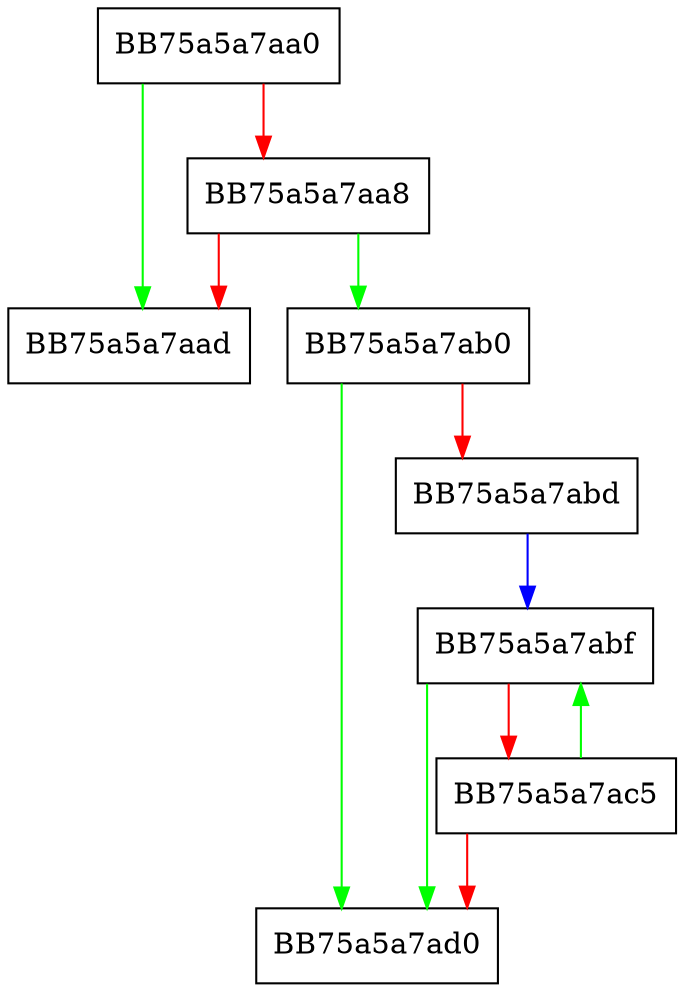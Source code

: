 digraph native_text {
  node [shape="box"];
  graph [splines=ortho];
  BB75a5a7aa0 -> BB75a5a7aad [color="green"];
  BB75a5a7aa0 -> BB75a5a7aa8 [color="red"];
  BB75a5a7aa8 -> BB75a5a7ab0 [color="green"];
  BB75a5a7aa8 -> BB75a5a7aad [color="red"];
  BB75a5a7ab0 -> BB75a5a7ad0 [color="green"];
  BB75a5a7ab0 -> BB75a5a7abd [color="red"];
  BB75a5a7abd -> BB75a5a7abf [color="blue"];
  BB75a5a7abf -> BB75a5a7ad0 [color="green"];
  BB75a5a7abf -> BB75a5a7ac5 [color="red"];
  BB75a5a7ac5 -> BB75a5a7abf [color="green"];
  BB75a5a7ac5 -> BB75a5a7ad0 [color="red"];
}